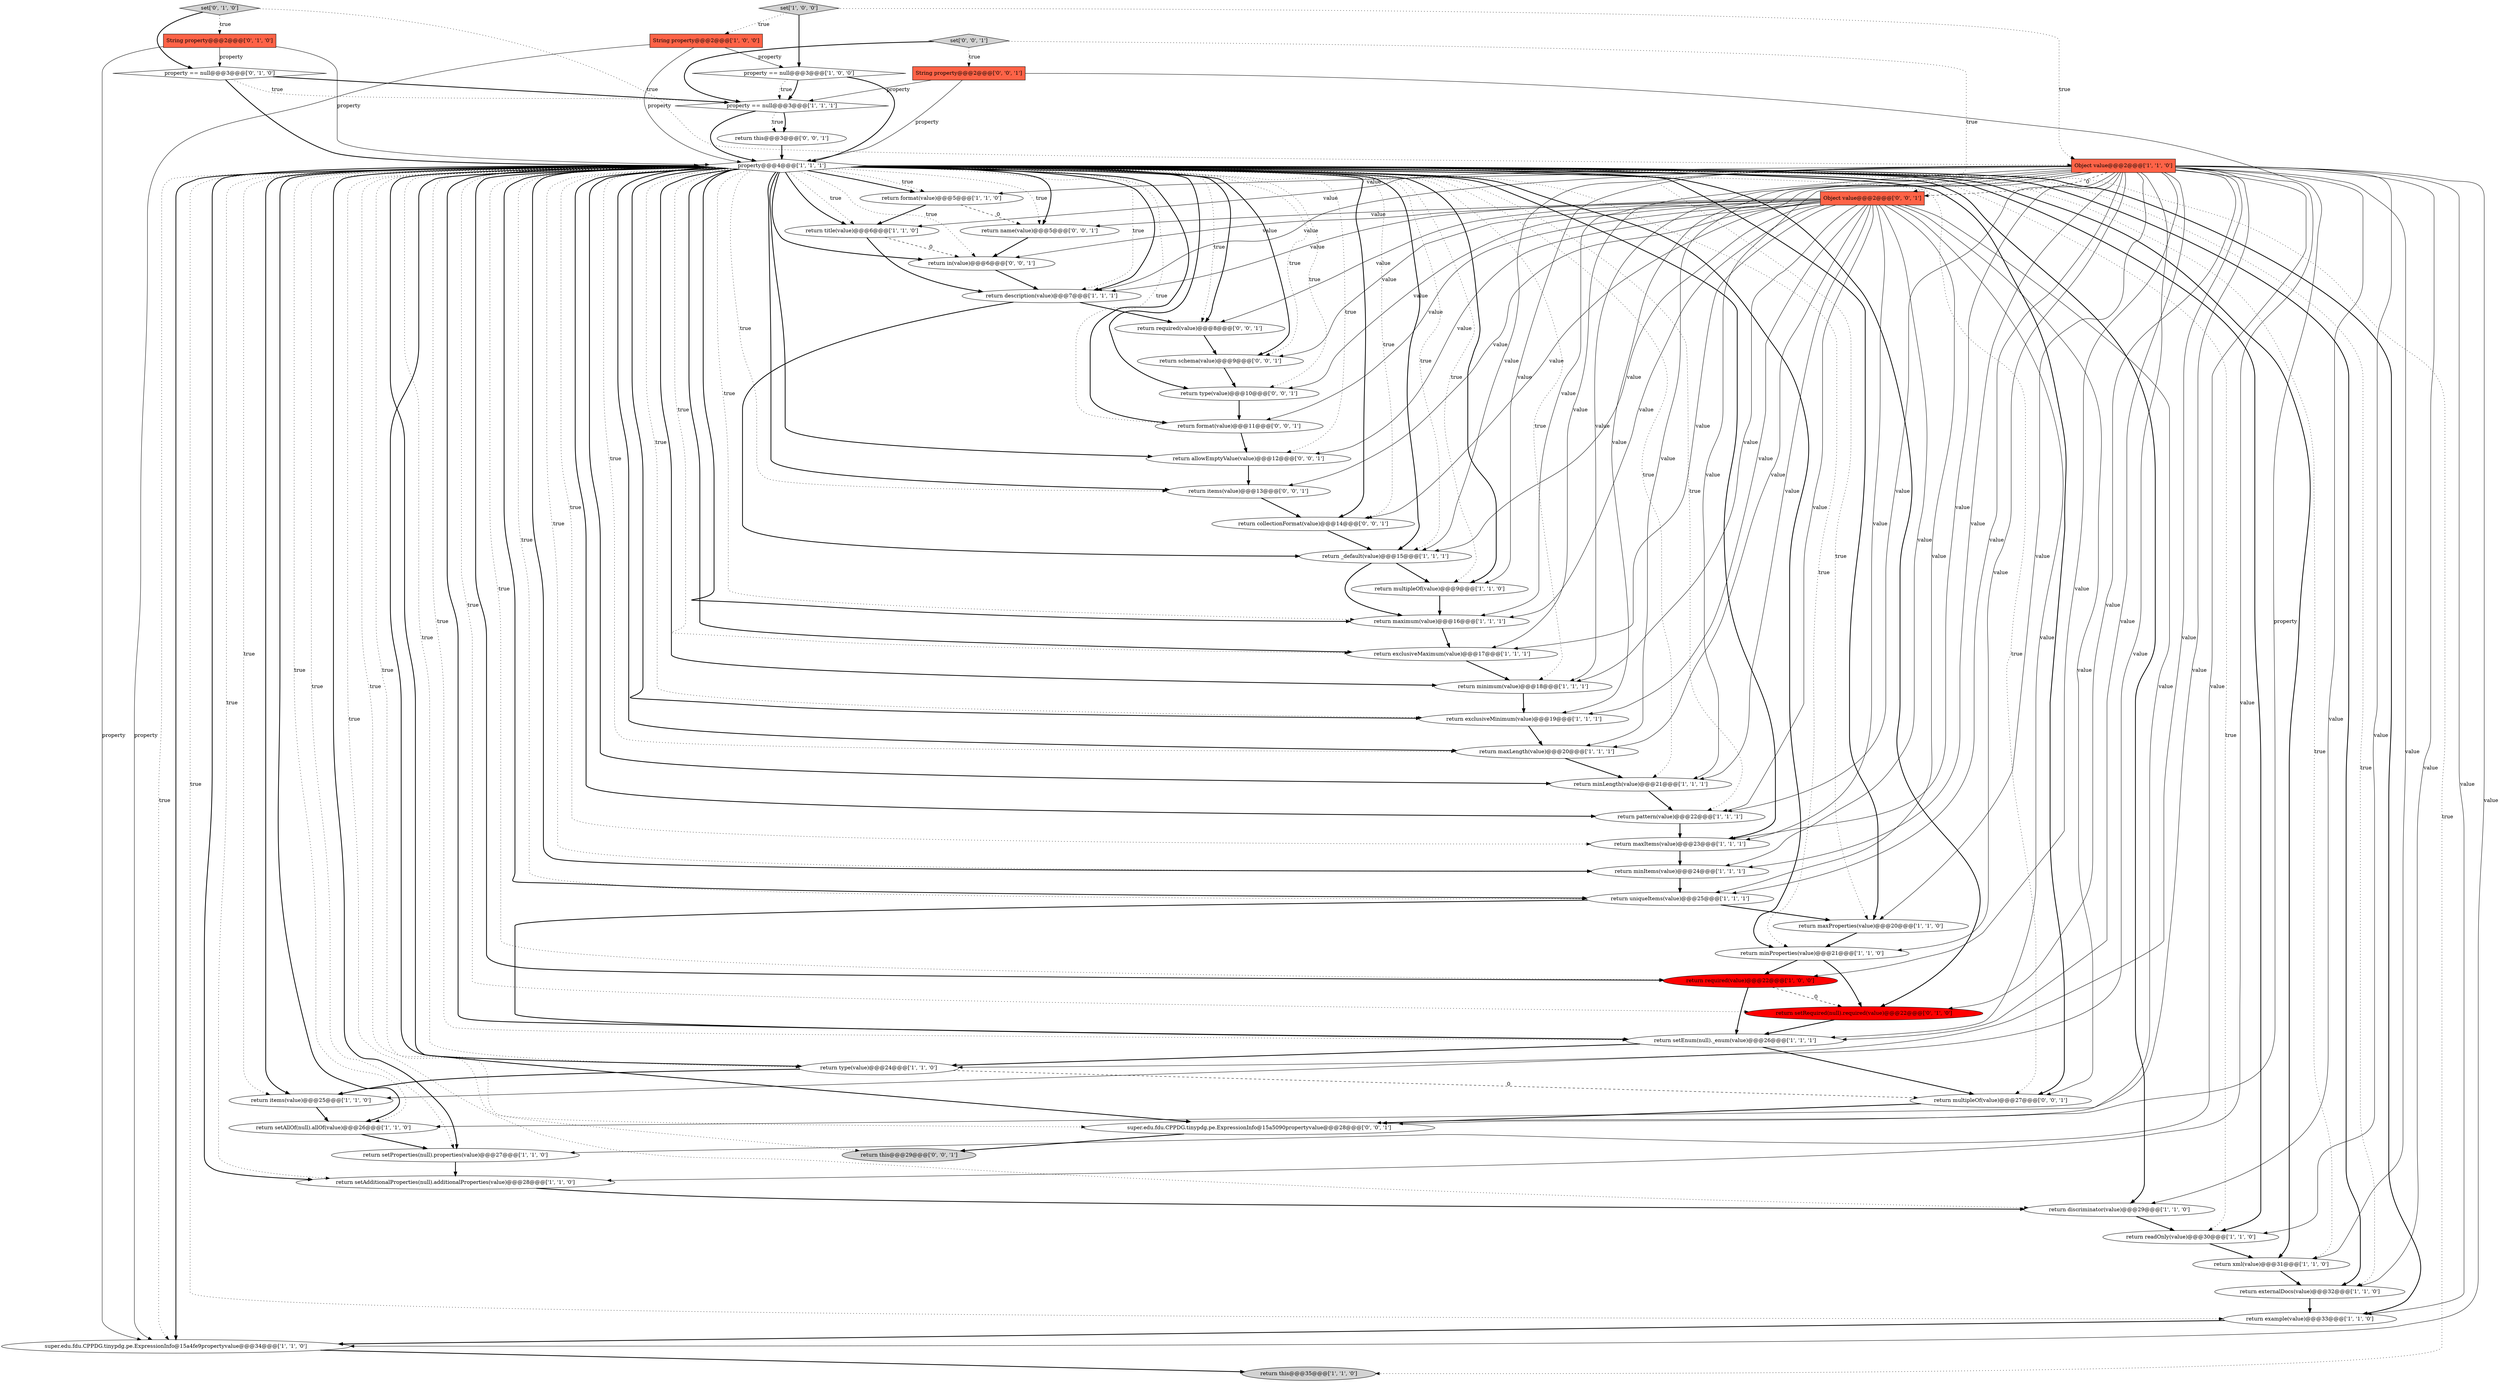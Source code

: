 digraph {
50 [style = filled, label = "set['0', '0', '1']", fillcolor = lightgray, shape = diamond image = "AAA0AAABBB3BBB"];
29 [style = filled, label = "return type(value)@@@24@@@['1', '1', '0']", fillcolor = white, shape = ellipse image = "AAA0AAABBB1BBB"];
35 [style = filled, label = "return items(value)@@@25@@@['1', '1', '0']", fillcolor = white, shape = ellipse image = "AAA0AAABBB1BBB"];
0 [style = filled, label = "String property@@@2@@@['1', '0', '0']", fillcolor = tomato, shape = box image = "AAA0AAABBB1BBB"];
3 [style = filled, label = "return this@@@35@@@['1', '1', '0']", fillcolor = lightgray, shape = ellipse image = "AAA0AAABBB1BBB"];
19 [style = filled, label = "return exclusiveMinimum(value)@@@19@@@['1', '1', '1']", fillcolor = white, shape = ellipse image = "AAA0AAABBB1BBB"];
45 [style = filled, label = "return items(value)@@@13@@@['0', '0', '1']", fillcolor = white, shape = ellipse image = "AAA0AAABBB3BBB"];
56 [style = filled, label = "return required(value)@@@8@@@['0', '0', '1']", fillcolor = white, shape = ellipse image = "AAA0AAABBB3BBB"];
52 [style = filled, label = "Object value@@@2@@@['0', '0', '1']", fillcolor = tomato, shape = box image = "AAA0AAABBB3BBB"];
9 [style = filled, label = "return required(value)@@@22@@@['1', '0', '0']", fillcolor = red, shape = ellipse image = "AAA1AAABBB1BBB"];
20 [style = filled, label = "set['1', '0', '0']", fillcolor = lightgray, shape = diamond image = "AAA0AAABBB1BBB"];
40 [style = filled, label = "return setRequired(null).required(value)@@@22@@@['0', '1', '0']", fillcolor = red, shape = ellipse image = "AAA1AAABBB2BBB"];
14 [style = filled, label = "return externalDocs(value)@@@32@@@['1', '1', '0']", fillcolor = white, shape = ellipse image = "AAA0AAABBB1BBB"];
54 [style = filled, label = "return multipleOf(value)@@@27@@@['0', '0', '1']", fillcolor = white, shape = ellipse image = "AAA0AAABBB3BBB"];
43 [style = filled, label = "super.edu.fdu.CPPDG.tinypdg.pe.ExpressionInfo@15a5090propertyvalue@@@28@@@['0', '0', '1']", fillcolor = white, shape = ellipse image = "AAA0AAABBB3BBB"];
42 [style = filled, label = "return format(value)@@@11@@@['0', '0', '1']", fillcolor = white, shape = ellipse image = "AAA0AAABBB3BBB"];
28 [style = filled, label = "return minimum(value)@@@18@@@['1', '1', '1']", fillcolor = white, shape = ellipse image = "AAA0AAABBB1BBB"];
16 [style = filled, label = "return maxProperties(value)@@@20@@@['1', '1', '0']", fillcolor = white, shape = ellipse image = "AAA0AAABBB1BBB"];
41 [style = filled, label = "return allowEmptyValue(value)@@@12@@@['0', '0', '1']", fillcolor = white, shape = ellipse image = "AAA0AAABBB3BBB"];
7 [style = filled, label = "return minLength(value)@@@21@@@['1', '1', '1']", fillcolor = white, shape = ellipse image = "AAA0AAABBB1BBB"];
13 [style = filled, label = "return setAdditionalProperties(null).additionalProperties(value)@@@28@@@['1', '1', '0']", fillcolor = white, shape = ellipse image = "AAA0AAABBB1BBB"];
44 [style = filled, label = "return this@@@3@@@['0', '0', '1']", fillcolor = white, shape = ellipse image = "AAA0AAABBB3BBB"];
22 [style = filled, label = "return readOnly(value)@@@30@@@['1', '1', '0']", fillcolor = white, shape = ellipse image = "AAA0AAABBB1BBB"];
11 [style = filled, label = "return maximum(value)@@@16@@@['1', '1', '1']", fillcolor = white, shape = ellipse image = "AAA0AAABBB1BBB"];
12 [style = filled, label = "return setProperties(null).properties(value)@@@27@@@['1', '1', '0']", fillcolor = white, shape = ellipse image = "AAA0AAABBB1BBB"];
27 [style = filled, label = "super.edu.fdu.CPPDG.tinypdg.pe.ExpressionInfo@15a4fe9propertyvalue@@@34@@@['1', '1', '0']", fillcolor = white, shape = ellipse image = "AAA0AAABBB1BBB"];
30 [style = filled, label = "return example(value)@@@33@@@['1', '1', '0']", fillcolor = white, shape = ellipse image = "AAA0AAABBB1BBB"];
38 [style = filled, label = "String property@@@2@@@['0', '1', '0']", fillcolor = tomato, shape = box image = "AAA0AAABBB2BBB"];
48 [style = filled, label = "return name(value)@@@5@@@['0', '0', '1']", fillcolor = white, shape = ellipse image = "AAA0AAABBB3BBB"];
31 [style = filled, label = "property@@@4@@@['1', '1', '1']", fillcolor = white, shape = diamond image = "AAA0AAABBB1BBB"];
21 [style = filled, label = "return _default(value)@@@15@@@['1', '1', '1']", fillcolor = white, shape = ellipse image = "AAA0AAABBB1BBB"];
8 [style = filled, label = "property == null@@@3@@@['1', '1', '1']", fillcolor = white, shape = diamond image = "AAA0AAABBB1BBB"];
49 [style = filled, label = "String property@@@2@@@['0', '0', '1']", fillcolor = tomato, shape = box image = "AAA0AAABBB3BBB"];
6 [style = filled, label = "return minProperties(value)@@@21@@@['1', '1', '0']", fillcolor = white, shape = ellipse image = "AAA0AAABBB1BBB"];
25 [style = filled, label = "return title(value)@@@6@@@['1', '1', '0']", fillcolor = white, shape = ellipse image = "AAA0AAABBB1BBB"];
32 [style = filled, label = "return pattern(value)@@@22@@@['1', '1', '1']", fillcolor = white, shape = ellipse image = "AAA0AAABBB1BBB"];
4 [style = filled, label = "property == null@@@3@@@['1', '0', '0']", fillcolor = white, shape = diamond image = "AAA0AAABBB1BBB"];
18 [style = filled, label = "return multipleOf(value)@@@9@@@['1', '1', '0']", fillcolor = white, shape = ellipse image = "AAA0AAABBB1BBB"];
47 [style = filled, label = "return collectionFormat(value)@@@14@@@['0', '0', '1']", fillcolor = white, shape = ellipse image = "AAA0AAABBB3BBB"];
15 [style = filled, label = "return description(value)@@@7@@@['1', '1', '1']", fillcolor = white, shape = ellipse image = "AAA0AAABBB1BBB"];
1 [style = filled, label = "return exclusiveMaximum(value)@@@17@@@['1', '1', '1']", fillcolor = white, shape = ellipse image = "AAA0AAABBB1BBB"];
53 [style = filled, label = "return type(value)@@@10@@@['0', '0', '1']", fillcolor = white, shape = ellipse image = "AAA0AAABBB3BBB"];
37 [style = filled, label = "property == null@@@3@@@['0', '1', '0']", fillcolor = white, shape = diamond image = "AAA0AAABBB2BBB"];
23 [style = filled, label = "return discriminator(value)@@@29@@@['1', '1', '0']", fillcolor = white, shape = ellipse image = "AAA0AAABBB1BBB"];
51 [style = filled, label = "return in(value)@@@6@@@['0', '0', '1']", fillcolor = white, shape = ellipse image = "AAA0AAABBB3BBB"];
26 [style = filled, label = "return setAllOf(null).allOf(value)@@@26@@@['1', '1', '0']", fillcolor = white, shape = ellipse image = "AAA0AAABBB1BBB"];
24 [style = filled, label = "return xml(value)@@@31@@@['1', '1', '0']", fillcolor = white, shape = ellipse image = "AAA0AAABBB1BBB"];
2 [style = filled, label = "Object value@@@2@@@['1', '1', '0']", fillcolor = tomato, shape = box image = "AAA0AAABBB1BBB"];
39 [style = filled, label = "set['0', '1', '0']", fillcolor = lightgray, shape = diamond image = "AAA0AAABBB2BBB"];
5 [style = filled, label = "return minItems(value)@@@24@@@['1', '1', '1']", fillcolor = white, shape = ellipse image = "AAA0AAABBB1BBB"];
55 [style = filled, label = "return this@@@29@@@['0', '0', '1']", fillcolor = lightgray, shape = ellipse image = "AAA0AAABBB3BBB"];
17 [style = filled, label = "return maxLength(value)@@@20@@@['1', '1', '1']", fillcolor = white, shape = ellipse image = "AAA0AAABBB1BBB"];
33 [style = filled, label = "return uniqueItems(value)@@@25@@@['1', '1', '1']", fillcolor = white, shape = ellipse image = "AAA0AAABBB1BBB"];
46 [style = filled, label = "return schema(value)@@@9@@@['0', '0', '1']", fillcolor = white, shape = ellipse image = "AAA0AAABBB3BBB"];
36 [style = filled, label = "return maxItems(value)@@@23@@@['1', '1', '1']", fillcolor = white, shape = ellipse image = "AAA0AAABBB1BBB"];
34 [style = filled, label = "return setEnum(null)._enum(value)@@@26@@@['1', '1', '1']", fillcolor = white, shape = ellipse image = "AAA0AAABBB1BBB"];
10 [style = filled, label = "return format(value)@@@5@@@['1', '1', '0']", fillcolor = white, shape = ellipse image = "AAA0AAABBB1BBB"];
2->21 [style = solid, label="value"];
52->17 [style = solid, label="value"];
7->32 [style = bold, label=""];
31->56 [style = dotted, label="true"];
42->41 [style = bold, label=""];
31->56 [style = bold, label=""];
43->55 [style = bold, label=""];
50->52 [style = dotted, label="true"];
31->9 [style = bold, label=""];
15->21 [style = bold, label=""];
49->8 [style = solid, label="property"];
20->0 [style = dotted, label="true"];
0->27 [style = solid, label="property"];
2->27 [style = solid, label="value"];
31->21 [style = bold, label=""];
31->1 [style = bold, label=""];
8->44 [style = bold, label=""];
2->28 [style = solid, label="value"];
2->22 [style = solid, label="value"];
21->18 [style = bold, label=""];
31->7 [style = dotted, label="true"];
52->28 [style = solid, label="value"];
31->42 [style = dotted, label="true"];
31->21 [style = dotted, label="true"];
2->1 [style = solid, label="value"];
1->28 [style = bold, label=""];
26->12 [style = bold, label=""];
2->36 [style = solid, label="value"];
23->22 [style = bold, label=""];
31->55 [style = dotted, label="true"];
31->6 [style = bold, label=""];
31->35 [style = bold, label=""];
2->9 [style = solid, label="value"];
48->51 [style = bold, label=""];
31->28 [style = dotted, label="true"];
52->19 [style = solid, label="value"];
37->31 [style = bold, label=""];
31->48 [style = bold, label=""];
52->34 [style = solid, label="value"];
31->27 [style = dotted, label="true"];
31->30 [style = bold, label=""];
31->34 [style = dotted, label="true"];
25->15 [style = bold, label=""];
31->40 [style = bold, label=""];
4->8 [style = bold, label=""];
31->53 [style = dotted, label="true"];
41->45 [style = bold, label=""];
31->3 [style = dotted, label="true"];
31->46 [style = bold, label=""];
31->9 [style = dotted, label="true"];
31->12 [style = dotted, label="true"];
2->33 [style = solid, label="value"];
2->12 [style = solid, label="value"];
2->17 [style = solid, label="value"];
52->32 [style = solid, label="value"];
31->19 [style = dotted, label="true"];
31->14 [style = bold, label=""];
31->25 [style = dotted, label="true"];
52->47 [style = solid, label="value"];
31->22 [style = dotted, label="true"];
2->29 [style = solid, label="value"];
39->2 [style = dotted, label="true"];
31->48 [style = dotted, label="true"];
33->16 [style = bold, label=""];
14->30 [style = bold, label=""];
2->34 [style = solid, label="value"];
5->33 [style = bold, label=""];
31->40 [style = dotted, label="true"];
16->6 [style = bold, label=""];
52->46 [style = solid, label="value"];
31->5 [style = bold, label=""];
31->6 [style = dotted, label="true"];
18->11 [style = bold, label=""];
30->27 [style = bold, label=""];
31->5 [style = dotted, label="true"];
29->54 [style = dashed, label="0"];
34->54 [style = bold, label=""];
56->46 [style = bold, label=""];
31->29 [style = bold, label=""];
40->34 [style = bold, label=""];
2->26 [style = solid, label="value"];
31->11 [style = dotted, label="true"];
31->10 [style = dotted, label="true"];
31->33 [style = dotted, label="true"];
31->14 [style = dotted, label="true"];
31->11 [style = bold, label=""];
52->5 [style = solid, label="value"];
31->30 [style = dotted, label="true"];
37->8 [style = dotted, label="true"];
31->51 [style = bold, label=""];
31->27 [style = bold, label=""];
21->11 [style = bold, label=""];
10->25 [style = bold, label=""];
31->23 [style = dotted, label="true"];
31->33 [style = bold, label=""];
31->53 [style = bold, label=""];
31->17 [style = dotted, label="true"];
31->15 [style = dotted, label="true"];
28->19 [style = bold, label=""];
31->41 [style = bold, label=""];
52->53 [style = solid, label="value"];
31->46 [style = dotted, label="true"];
32->36 [style = bold, label=""];
31->47 [style = bold, label=""];
31->28 [style = bold, label=""];
31->43 [style = dotted, label="true"];
29->35 [style = bold, label=""];
2->11 [style = solid, label="value"];
31->29 [style = dotted, label="true"];
2->7 [style = solid, label="value"];
2->40 [style = solid, label="value"];
2->25 [style = solid, label="value"];
2->5 [style = solid, label="value"];
50->49 [style = dotted, label="true"];
39->37 [style = bold, label=""];
34->29 [style = bold, label=""];
2->13 [style = solid, label="value"];
2->18 [style = solid, label="value"];
0->31 [style = solid, label="property"];
31->47 [style = dotted, label="true"];
31->25 [style = bold, label=""];
31->54 [style = dotted, label="true"];
38->37 [style = solid, label="property"];
52->7 [style = solid, label="value"];
8->31 [style = bold, label=""];
31->35 [style = dotted, label="true"];
2->24 [style = solid, label="value"];
54->43 [style = bold, label=""];
31->32 [style = bold, label=""];
31->45 [style = dotted, label="true"];
31->13 [style = bold, label=""];
2->23 [style = solid, label="value"];
31->24 [style = bold, label=""];
53->42 [style = bold, label=""];
25->51 [style = dashed, label="0"];
2->10 [style = solid, label="value"];
31->36 [style = bold, label=""];
2->19 [style = solid, label="value"];
49->31 [style = solid, label="property"];
19->17 [style = bold, label=""];
31->18 [style = dotted, label="true"];
31->7 [style = bold, label=""];
31->12 [style = bold, label=""];
2->15 [style = solid, label="value"];
31->34 [style = bold, label=""];
4->31 [style = bold, label=""];
12->13 [style = bold, label=""];
31->26 [style = bold, label=""];
31->42 [style = bold, label=""];
52->33 [style = solid, label="value"];
2->32 [style = solid, label="value"];
31->1 [style = dotted, label="true"];
31->10 [style = bold, label=""];
52->41 [style = solid, label="value"];
52->21 [style = solid, label="value"];
31->43 [style = bold, label=""];
36->5 [style = bold, label=""];
2->30 [style = solid, label="value"];
31->13 [style = dotted, label="true"];
47->21 [style = bold, label=""];
31->17 [style = bold, label=""];
37->8 [style = bold, label=""];
31->51 [style = dotted, label="true"];
15->56 [style = bold, label=""];
52->43 [style = solid, label="value"];
35->26 [style = bold, label=""];
31->19 [style = bold, label=""];
44->31 [style = bold, label=""];
52->51 [style = solid, label="value"];
31->54 [style = bold, label=""];
0->4 [style = solid, label="property"];
2->6 [style = solid, label="value"];
52->15 [style = solid, label="value"];
31->23 [style = bold, label=""];
31->22 [style = bold, label=""];
31->16 [style = bold, label=""];
11->1 [style = bold, label=""];
2->35 [style = solid, label="value"];
52->45 [style = solid, label="value"];
39->38 [style = dotted, label="true"];
27->3 [style = bold, label=""];
46->53 [style = bold, label=""];
4->8 [style = dotted, label="true"];
52->11 [style = solid, label="value"];
31->18 [style = bold, label=""];
8->44 [style = dotted, label="true"];
38->27 [style = solid, label="property"];
2->52 [style = dashed, label="0"];
2->16 [style = solid, label="value"];
52->1 [style = solid, label="value"];
31->16 [style = dotted, label="true"];
52->42 [style = solid, label="value"];
31->15 [style = bold, label=""];
20->4 [style = bold, label=""];
31->32 [style = dotted, label="true"];
24->14 [style = bold, label=""];
17->7 [style = bold, label=""];
52->56 [style = solid, label="value"];
9->40 [style = dashed, label="0"];
2->14 [style = solid, label="value"];
31->26 [style = dotted, label="true"];
6->40 [style = bold, label=""];
52->48 [style = solid, label="value"];
13->23 [style = bold, label=""];
45->47 [style = bold, label=""];
50->8 [style = bold, label=""];
52->54 [style = solid, label="value"];
10->48 [style = dashed, label="0"];
20->2 [style = dotted, label="true"];
38->31 [style = solid, label="property"];
52->36 [style = solid, label="value"];
31->24 [style = dotted, label="true"];
51->15 [style = bold, label=""];
22->24 [style = bold, label=""];
6->9 [style = bold, label=""];
33->34 [style = bold, label=""];
31->45 [style = bold, label=""];
49->43 [style = solid, label="property"];
31->36 [style = dotted, label="true"];
31->41 [style = dotted, label="true"];
9->34 [style = bold, label=""];
}
